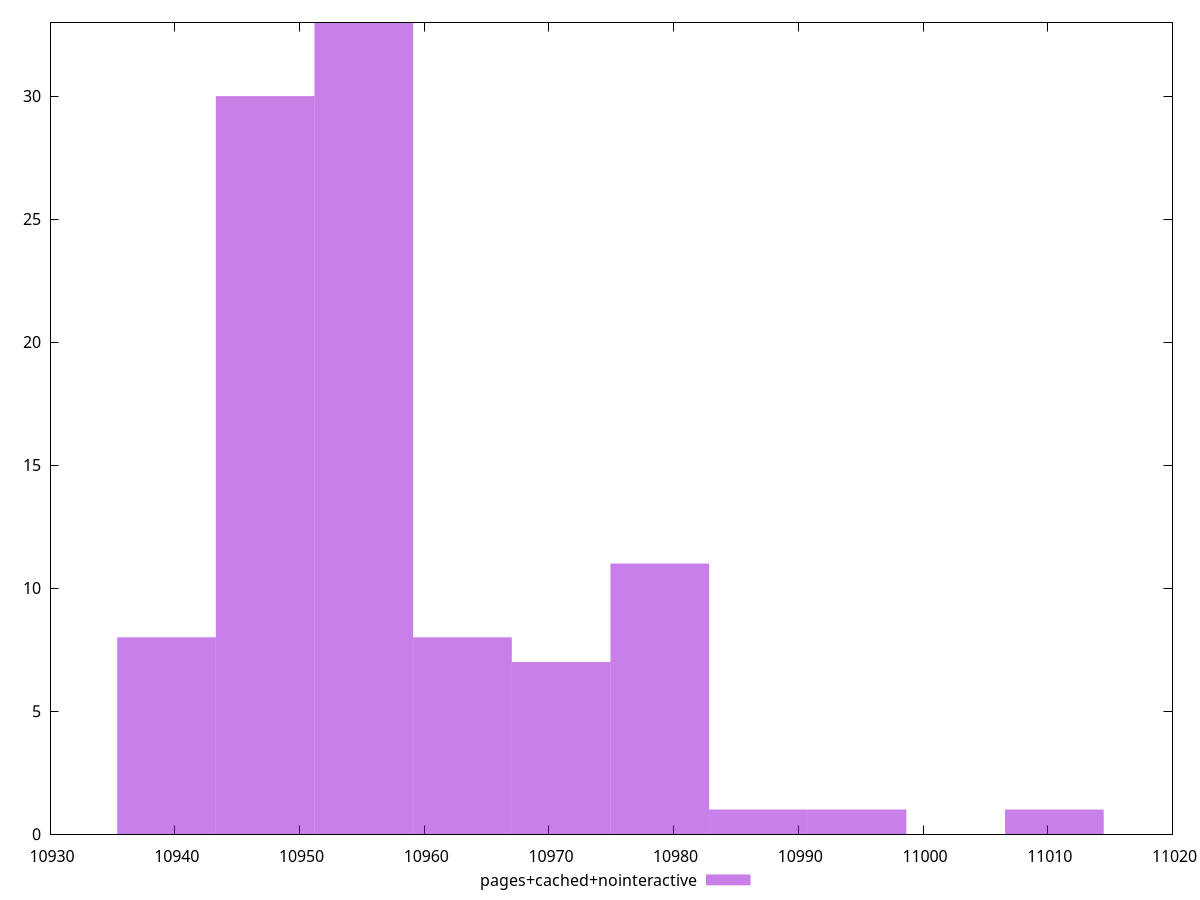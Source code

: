 $_pagesCachedNointeractive <<EOF
10978.890888556758 11
10947.25143354651 30
10994.710616061884 1
10970.981024804196 7
10955.161297299072 33
11010.530343567008 1
10963.071161051634 8
10939.341569793945 8
10986.800752309322 1
EOF
set key outside below
set terminal pngcairo
set output "report_00004_2020-11-02T20-21-41.718Z/metrics/pages+cached+nointeractive//raw_hist.png"
set yrange [0:33]
set boxwidth 7.909863752562506
set style fill transparent solid 0.5 noborder
plot $_pagesCachedNointeractive title "pages+cached+nointeractive" with boxes ,